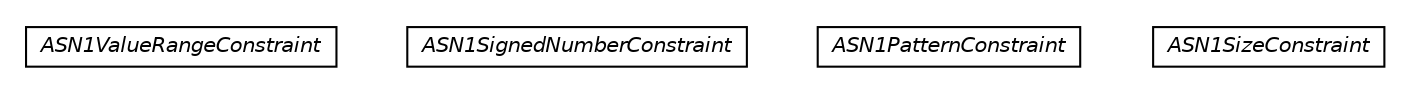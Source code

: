 #!/usr/local/bin/dot
#
# Class diagram 
# Generated by UMLGraph version R5_6-24-gf6e263 (http://www.umlgraph.org/)
#

digraph G {
	edge [fontname="Helvetica",fontsize=10,labelfontname="Helvetica",labelfontsize=10];
	node [fontname="Helvetica",fontsize=10,shape=plaintext];
	nodesep=0.25;
	ranksep=0.5;
	// org.universAAL.lddi.lib.ieeex73std.org.bn.annotations.constraints.ASN1ValueRangeConstraint
	c5071 [label=<<table title="org.universAAL.lddi.lib.ieeex73std.org.bn.annotations.constraints.ASN1ValueRangeConstraint" border="0" cellborder="1" cellspacing="0" cellpadding="2" port="p" href="./ASN1ValueRangeConstraint.html">
		<tr><td><table border="0" cellspacing="0" cellpadding="1">
<tr><td align="center" balign="center"><font face="Helvetica-Oblique"> ASN1ValueRangeConstraint </font></td></tr>
		</table></td></tr>
		</table>>, URL="./ASN1ValueRangeConstraint.html", fontname="Helvetica", fontcolor="black", fontsize=10.0];
	// org.universAAL.lddi.lib.ieeex73std.org.bn.annotations.constraints.ASN1SignedNumberConstraint
	c5072 [label=<<table title="org.universAAL.lddi.lib.ieeex73std.org.bn.annotations.constraints.ASN1SignedNumberConstraint" border="0" cellborder="1" cellspacing="0" cellpadding="2" port="p" href="./ASN1SignedNumberConstraint.html">
		<tr><td><table border="0" cellspacing="0" cellpadding="1">
<tr><td align="center" balign="center"><font face="Helvetica-Oblique"> ASN1SignedNumberConstraint </font></td></tr>
		</table></td></tr>
		</table>>, URL="./ASN1SignedNumberConstraint.html", fontname="Helvetica", fontcolor="black", fontsize=10.0];
	// org.universAAL.lddi.lib.ieeex73std.org.bn.annotations.constraints.ASN1PatternConstraint
	c5073 [label=<<table title="org.universAAL.lddi.lib.ieeex73std.org.bn.annotations.constraints.ASN1PatternConstraint" border="0" cellborder="1" cellspacing="0" cellpadding="2" port="p" href="./ASN1PatternConstraint.html">
		<tr><td><table border="0" cellspacing="0" cellpadding="1">
<tr><td align="center" balign="center"><font face="Helvetica-Oblique"> ASN1PatternConstraint </font></td></tr>
		</table></td></tr>
		</table>>, URL="./ASN1PatternConstraint.html", fontname="Helvetica", fontcolor="black", fontsize=10.0];
	// org.universAAL.lddi.lib.ieeex73std.org.bn.annotations.constraints.ASN1SizeConstraint
	c5074 [label=<<table title="org.universAAL.lddi.lib.ieeex73std.org.bn.annotations.constraints.ASN1SizeConstraint" border="0" cellborder="1" cellspacing="0" cellpadding="2" port="p" href="./ASN1SizeConstraint.html">
		<tr><td><table border="0" cellspacing="0" cellpadding="1">
<tr><td align="center" balign="center"><font face="Helvetica-Oblique"> ASN1SizeConstraint </font></td></tr>
		</table></td></tr>
		</table>>, URL="./ASN1SizeConstraint.html", fontname="Helvetica", fontcolor="black", fontsize=10.0];
}

